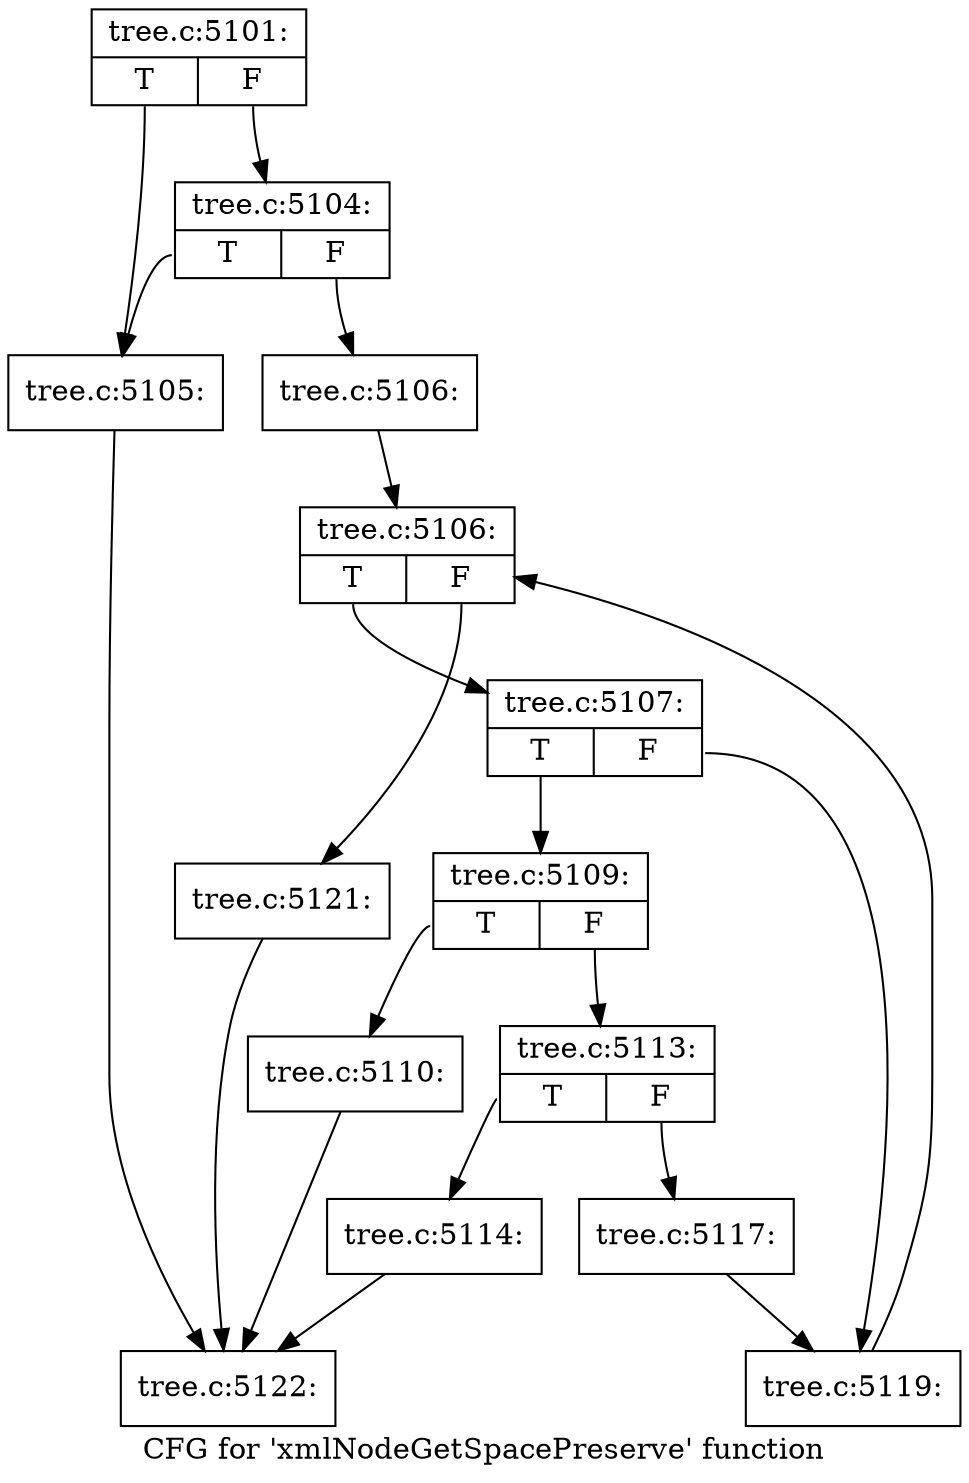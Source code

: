 digraph "CFG for 'xmlNodeGetSpacePreserve' function" {
	label="CFG for 'xmlNodeGetSpacePreserve' function";

	Node0x55ad0bc6df10 [shape=record,label="{tree.c:5101:|{<s0>T|<s1>F}}"];
	Node0x55ad0bc6df10:s0 -> Node0x55ad0baaa3d0;
	Node0x55ad0bc6df10:s1 -> Node0x55ad0baaa470;
	Node0x55ad0baaa470 [shape=record,label="{tree.c:5104:|{<s0>T|<s1>F}}"];
	Node0x55ad0baaa470:s0 -> Node0x55ad0baaa3d0;
	Node0x55ad0baaa470:s1 -> Node0x55ad0baaa420;
	Node0x55ad0baaa3d0 [shape=record,label="{tree.c:5105:}"];
	Node0x55ad0baaa3d0 -> Node0x55ad0bc6acd0;
	Node0x55ad0baaa420 [shape=record,label="{tree.c:5106:}"];
	Node0x55ad0baaa420 -> Node0x55ad0baa7750;
	Node0x55ad0baa7750 [shape=record,label="{tree.c:5106:|{<s0>T|<s1>F}}"];
	Node0x55ad0baa7750:s0 -> Node0x55ad0baa7ad0;
	Node0x55ad0baa7750:s1 -> Node0x55ad0baa7930;
	Node0x55ad0baa7ad0 [shape=record,label="{tree.c:5107:|{<s0>T|<s1>F}}"];
	Node0x55ad0baa7ad0:s0 -> Node0x55ad0baa7e90;
	Node0x55ad0baa7ad0:s1 -> Node0x55ad0baa7ee0;
	Node0x55ad0baa7e90 [shape=record,label="{tree.c:5109:|{<s0>T|<s1>F}}"];
	Node0x55ad0baa7e90:s0 -> Node0x55ad0baa82a0;
	Node0x55ad0baa7e90:s1 -> Node0x55ad0baa82f0;
	Node0x55ad0baa82a0 [shape=record,label="{tree.c:5110:}"];
	Node0x55ad0baa82a0 -> Node0x55ad0bc6acd0;
	Node0x55ad0baa82f0 [shape=record,label="{tree.c:5113:|{<s0>T|<s1>F}}"];
	Node0x55ad0baa82f0:s0 -> Node0x55ad0bc73fa0;
	Node0x55ad0baa82f0:s1 -> Node0x55ad0bc73ff0;
	Node0x55ad0bc73fa0 [shape=record,label="{tree.c:5114:}"];
	Node0x55ad0bc73fa0 -> Node0x55ad0bc6acd0;
	Node0x55ad0bc73ff0 [shape=record,label="{tree.c:5117:}"];
	Node0x55ad0bc73ff0 -> Node0x55ad0baa7ee0;
	Node0x55ad0baa7ee0 [shape=record,label="{tree.c:5119:}"];
	Node0x55ad0baa7ee0 -> Node0x55ad0baa7750;
	Node0x55ad0baa7930 [shape=record,label="{tree.c:5121:}"];
	Node0x55ad0baa7930 -> Node0x55ad0bc6acd0;
	Node0x55ad0bc6acd0 [shape=record,label="{tree.c:5122:}"];
}
